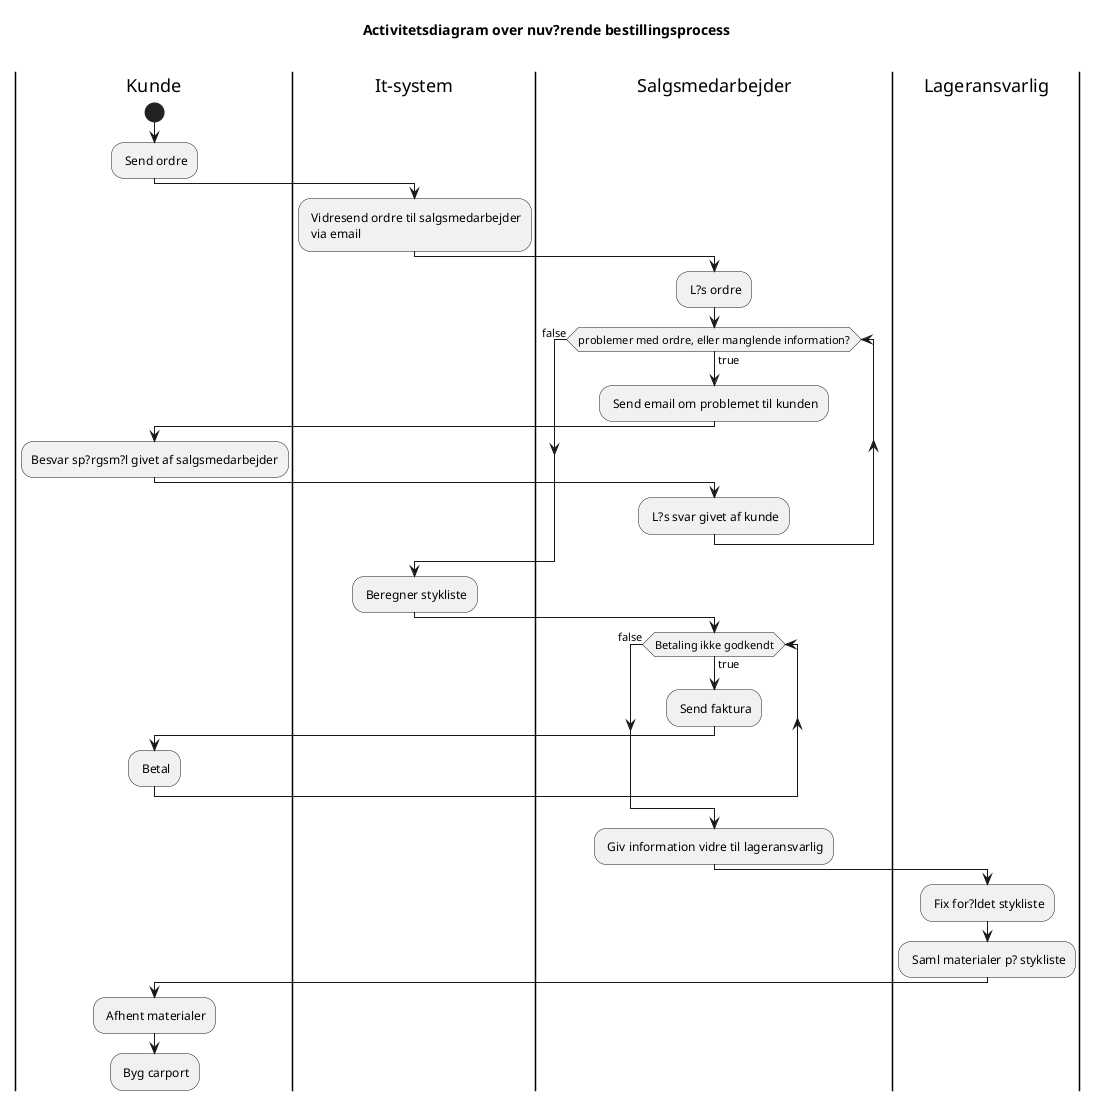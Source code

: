 @startuml

title Activitetsdiagram over nuv?rende bestillingsprocess \n

|Kunde|
start
: Send ordre;
|It-system|
: Vidresend ordre til salgsmedarbejder
 via email;
|Salgsmedarbejder|
: L?s ordre;
while (problemer med ordre, eller manglende information?) is (true)
    : Send email om problemet til kunden;
    |Kunde|
    :Besvar sp?rgsm?l givet af salgsmedarbejder;
    |Salgsmedarbejder|
    : L?s svar givet af kunde;
endwhile (false)
|It-system|
: Beregner stykliste;
|Salgsmedarbejder|
while (Betaling ikke godkendt) is (true)
: Send faktura;
|Kunde|
: Betal;
endwhile (false)
|Salgsmedarbejder|
: Giv information vidre til lageransvarlig;
|Lageransvarlig|
: Fix for?ldet stykliste;
: Saml materialer p? stykliste;
|Kunde|
: Afhent materialer;
: Byg carport;